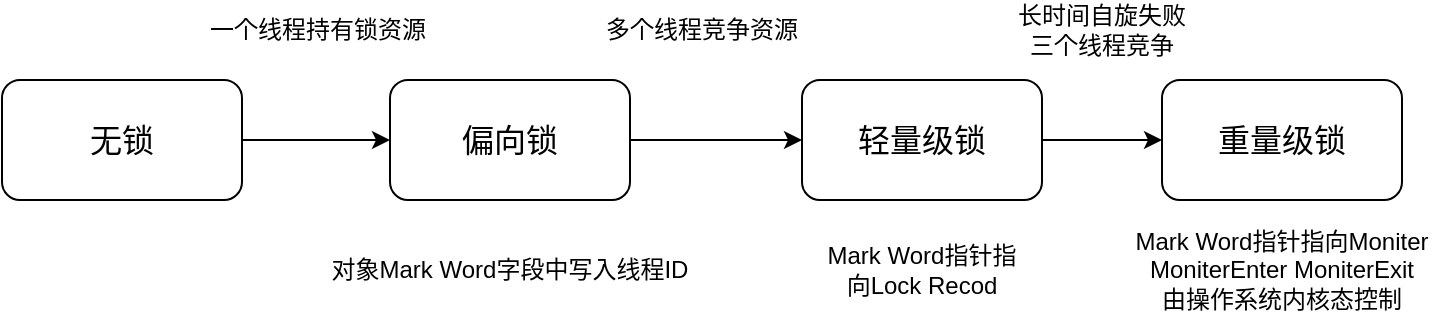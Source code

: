<mxfile version="24.0.5" type="github">
  <diagram name="第 1 页" id="-O22PTuOTXJW1L3QAIRa">
    <mxGraphModel dx="1026" dy="651" grid="1" gridSize="10" guides="1" tooltips="1" connect="1" arrows="1" fold="1" page="1" pageScale="1" pageWidth="827" pageHeight="1169" math="0" shadow="0">
      <root>
        <mxCell id="0" />
        <mxCell id="1" parent="0" />
        <mxCell id="Y-PrGRjsFWBHNaAx-tia-7" style="edgeStyle=orthogonalEdgeStyle;rounded=0;orthogonalLoop=1;jettySize=auto;html=1;exitX=1;exitY=0.5;exitDx=0;exitDy=0;" edge="1" parent="1" source="Y-PrGRjsFWBHNaAx-tia-3" target="Y-PrGRjsFWBHNaAx-tia-4">
          <mxGeometry relative="1" as="geometry" />
        </mxCell>
        <mxCell id="Y-PrGRjsFWBHNaAx-tia-3" value="无锁" style="rounded=1;whiteSpace=wrap;html=1;fontSize=16;" vertex="1" parent="1">
          <mxGeometry x="100" y="220" width="120" height="60" as="geometry" />
        </mxCell>
        <mxCell id="Y-PrGRjsFWBHNaAx-tia-8" style="edgeStyle=orthogonalEdgeStyle;rounded=0;orthogonalLoop=1;jettySize=auto;html=1;exitX=1;exitY=0.5;exitDx=0;exitDy=0;" edge="1" parent="1" source="Y-PrGRjsFWBHNaAx-tia-4" target="Y-PrGRjsFWBHNaAx-tia-5">
          <mxGeometry relative="1" as="geometry" />
        </mxCell>
        <mxCell id="Y-PrGRjsFWBHNaAx-tia-4" value="偏向锁" style="rounded=1;whiteSpace=wrap;html=1;fontSize=16;" vertex="1" parent="1">
          <mxGeometry x="294" y="220" width="120" height="60" as="geometry" />
        </mxCell>
        <mxCell id="Y-PrGRjsFWBHNaAx-tia-9" style="edgeStyle=orthogonalEdgeStyle;rounded=0;orthogonalLoop=1;jettySize=auto;html=1;exitX=1;exitY=0.5;exitDx=0;exitDy=0;" edge="1" parent="1" source="Y-PrGRjsFWBHNaAx-tia-5" target="Y-PrGRjsFWBHNaAx-tia-6">
          <mxGeometry relative="1" as="geometry" />
        </mxCell>
        <mxCell id="Y-PrGRjsFWBHNaAx-tia-5" value="轻量级锁" style="rounded=1;whiteSpace=wrap;html=1;fontSize=16;" vertex="1" parent="1">
          <mxGeometry x="500" y="220" width="120" height="60" as="geometry" />
        </mxCell>
        <mxCell id="Y-PrGRjsFWBHNaAx-tia-6" value="重量级锁" style="rounded=1;whiteSpace=wrap;html=1;fontSize=16;" vertex="1" parent="1">
          <mxGeometry x="680" y="220" width="120" height="60" as="geometry" />
        </mxCell>
        <mxCell id="Y-PrGRjsFWBHNaAx-tia-10" value="一个线程持有锁资源" style="text;html=1;align=center;verticalAlign=middle;whiteSpace=wrap;rounded=0;" vertex="1" parent="1">
          <mxGeometry x="200" y="180" width="116" height="30" as="geometry" />
        </mxCell>
        <mxCell id="Y-PrGRjsFWBHNaAx-tia-11" value="对象Mark Word字段中写入线程ID" style="text;html=1;align=center;verticalAlign=middle;whiteSpace=wrap;rounded=0;" vertex="1" parent="1">
          <mxGeometry x="262" y="300" width="184" height="30" as="geometry" />
        </mxCell>
        <mxCell id="Y-PrGRjsFWBHNaAx-tia-12" value="多个线程竞争资源" style="text;html=1;align=center;verticalAlign=middle;whiteSpace=wrap;rounded=0;" vertex="1" parent="1">
          <mxGeometry x="400" y="180" width="100" height="30" as="geometry" />
        </mxCell>
        <mxCell id="Y-PrGRjsFWBHNaAx-tia-13" value="Mark Word指针指向Lock Recod" style="text;html=1;align=center;verticalAlign=middle;whiteSpace=wrap;rounded=0;" vertex="1" parent="1">
          <mxGeometry x="510" y="300" width="100" height="30" as="geometry" />
        </mxCell>
        <mxCell id="Y-PrGRjsFWBHNaAx-tia-14" value="长时间自旋失败&lt;div&gt;三个线程竞争&lt;/div&gt;" style="text;html=1;align=center;verticalAlign=middle;whiteSpace=wrap;rounded=0;" vertex="1" parent="1">
          <mxGeometry x="600" y="180" width="100" height="30" as="geometry" />
        </mxCell>
        <mxCell id="Y-PrGRjsFWBHNaAx-tia-15" value="Mark Word指针指向Moniter&lt;div&gt;MoniterEnter MoniterExit&lt;/div&gt;&lt;div&gt;由操作系统内核态控制&lt;/div&gt;" style="text;html=1;align=center;verticalAlign=middle;whiteSpace=wrap;rounded=0;" vertex="1" parent="1">
          <mxGeometry x="660" y="290" width="160" height="50" as="geometry" />
        </mxCell>
      </root>
    </mxGraphModel>
  </diagram>
</mxfile>
